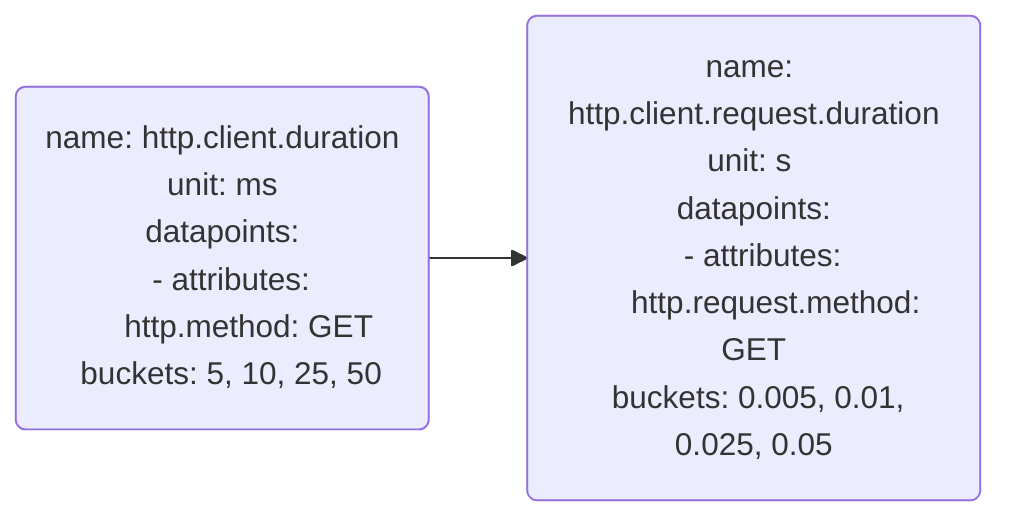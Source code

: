 flowchart LR
    log0(name: http.client.duration
unit: ms 
datapoints:
&nbsp;&nbsp;- attributes:
&nbsp;&nbsp;&nbsp;&nbsp;&nbsp;&nbsp;http.method: GET
&nbsp;&nbsp;buckets: 5, 10, 25, 50
    )
    log1(name: http.client.request.duration
unit: s 
datapoints:
&nbsp;&nbsp;- attributes:
&nbsp;&nbsp;&nbsp;&nbsp;&nbsp;&nbsp;http.request.method: GET
&nbsp;&nbsp;buckets: 0.005, 0.01, 0.025, 0.05
    )
    log0 --> log1